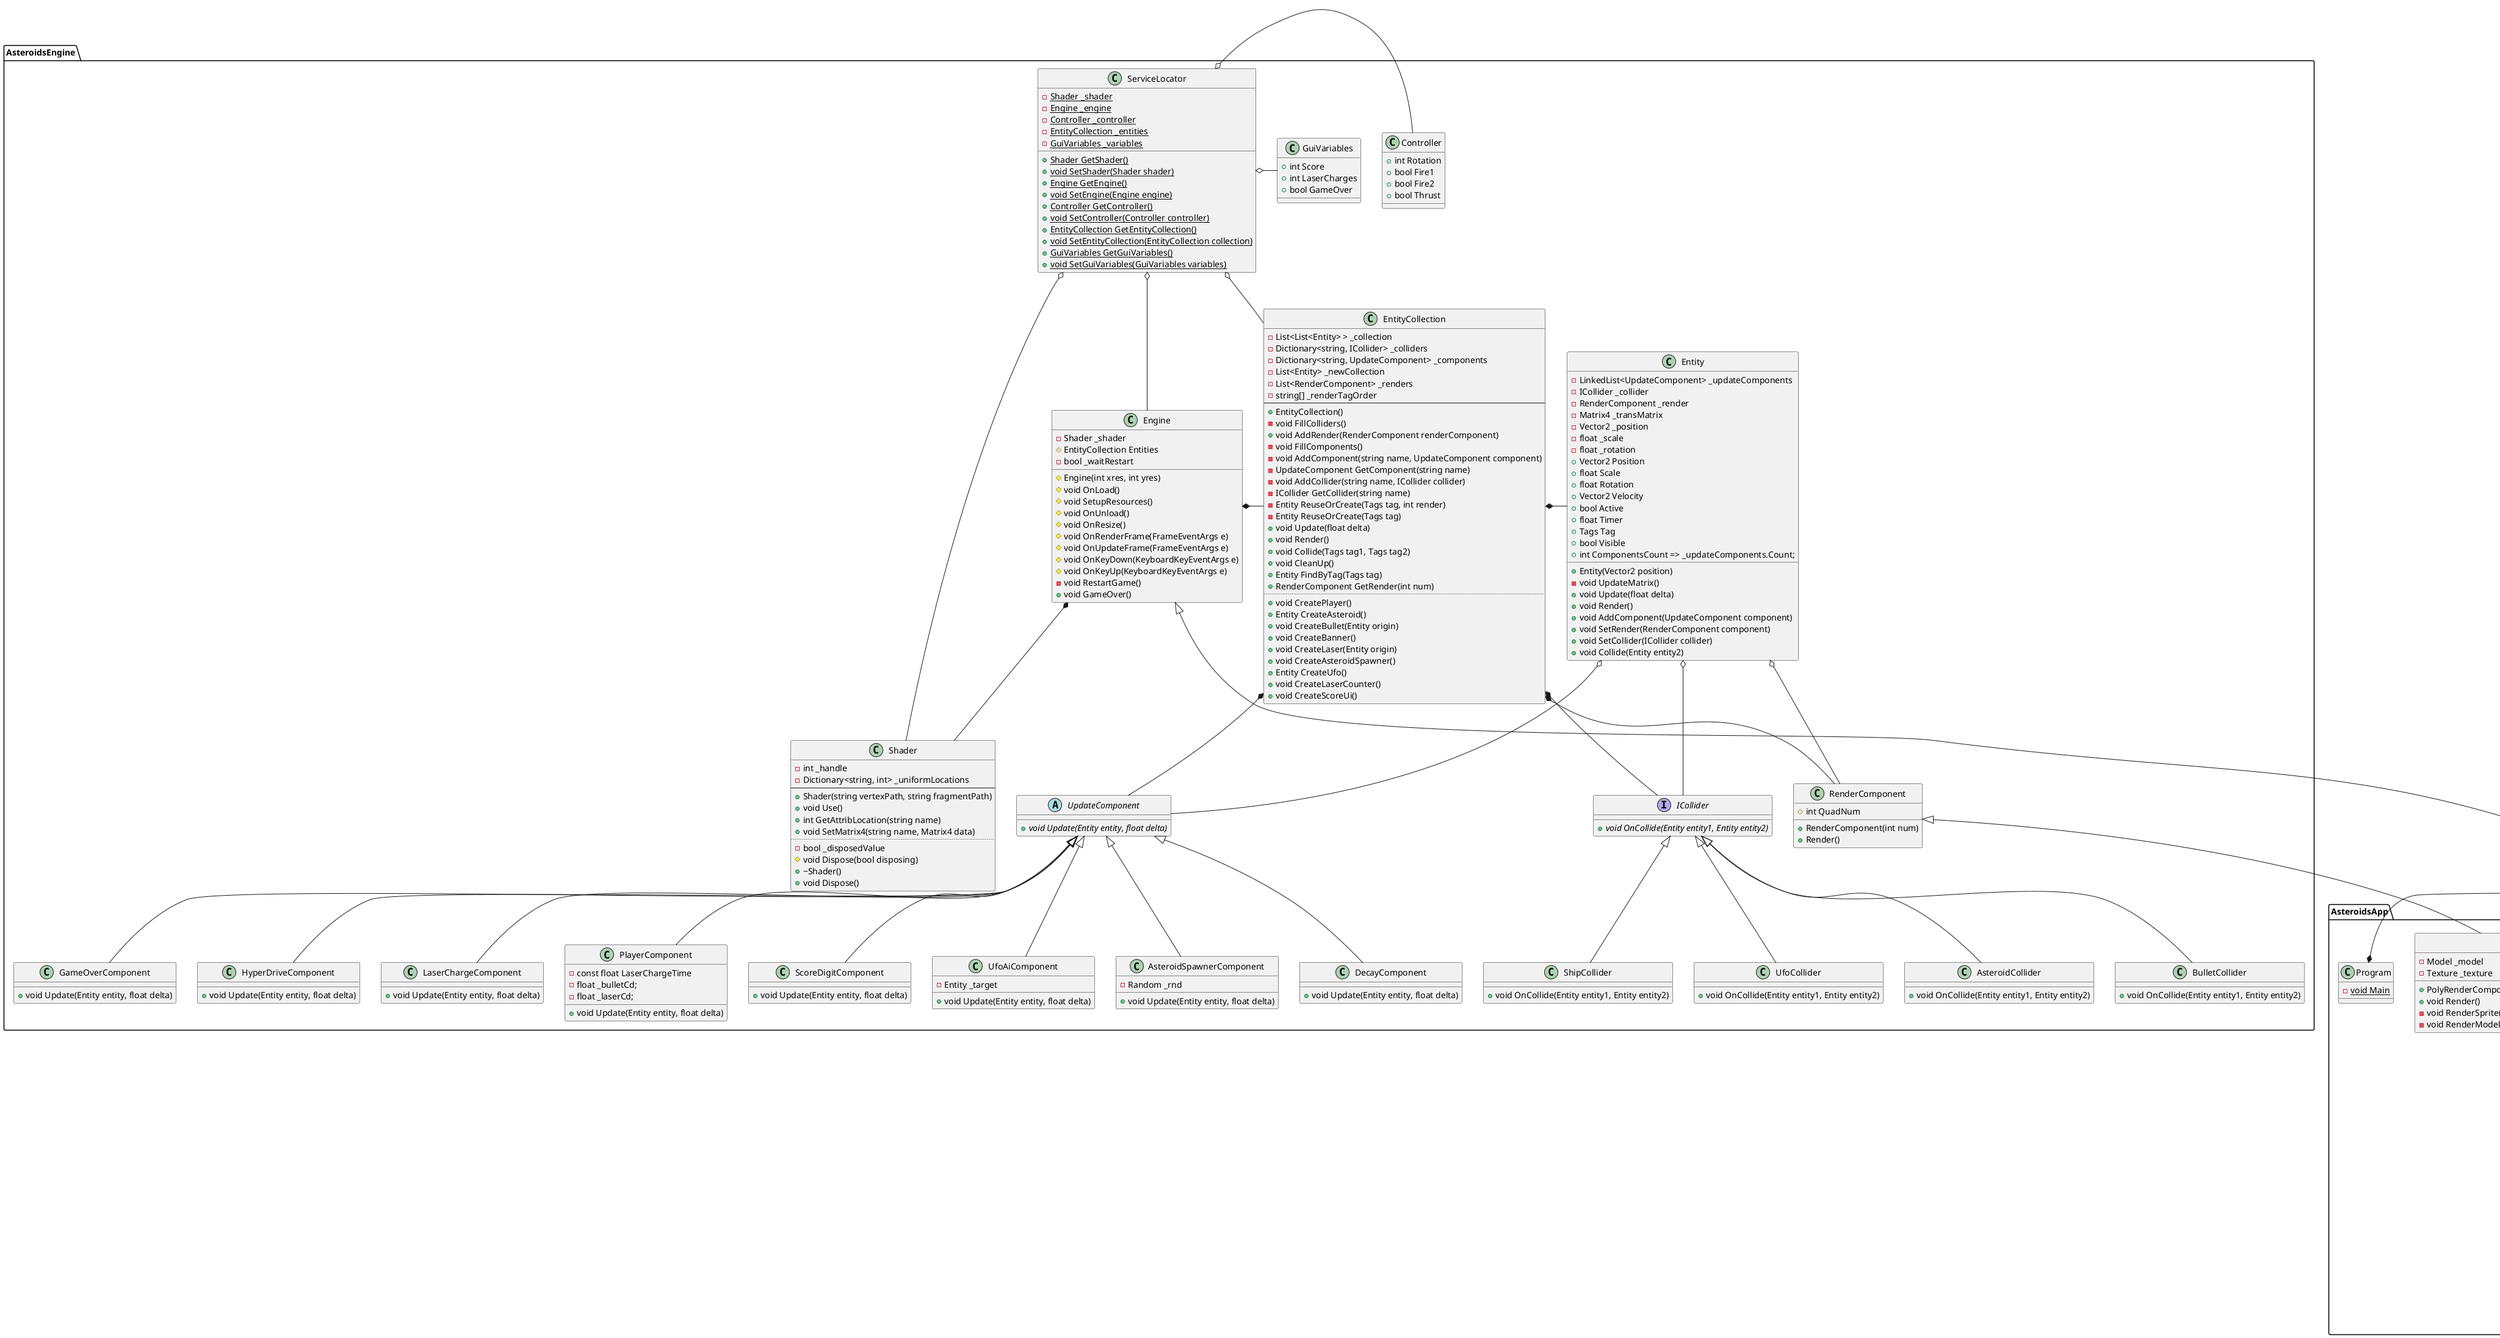 ﻿@startuml Class Diagram



package AsteroidsEngine{

    Class Engine{
        -Shader _shader
        #EntityCollection Entities
        -bool _waitRestart
        #Engine(int xres, int yres)
        #void OnLoad()
        #void SetupResources()
        #void OnUnload()
        #void OnResize()
        #void OnRenderFrame(FrameEventArgs e)
        #void OnUpdateFrame(FrameEventArgs e)
        #void OnKeyDown(KeyboardKeyEventArgs e)
        #void OnKeyUp(KeyboardKeyEventArgs e)
        -void RestartGame()
        +void GameOver()
    }
    
     class Entity{
        -LinkedList<UpdateComponent> _updateComponents
        -ICollider _collider
        -RenderComponent _render
        -Matrix4 _transMatrix
        -Vector2 _position
        -float _scale
        -float _rotation
        +Vector2 Position
        +float Scale
        +float Rotation
        +Vector2 Velocity
        +bool Active
        +float Timer
        +Tags Tag
        +bool Visible
        +int ComponentsCount => _updateComponents.Count;
        +Entity(Vector2 position)
        -void UpdateMatrix()
        +void Update(float delta)
        +void Render()
        +void AddComponent(UpdateComponent component)
        +void SetRender(RenderComponent component)
        +void SetCollider(ICollider collider)
        +void Collide(Entity entity2)
    }
    
    Class EntityCollection{
        -List<List<Entity> > _collection
        -Dictionary<string, ICollider> _colliders
        -Dictionary<string, UpdateComponent> _components
        -List<Entity> _newCollection
        -List<RenderComponent> _renders
        -string[] _renderTagOrder
        --
        +EntityCollection()
        -void FillColliders()
        +void AddRender(RenderComponent renderComponent)
        -void FillComponents()
        -void AddComponent(string name, UpdateComponent component)
        -UpdateComponent GetComponent(string name)
        -void AddCollider(string name, ICollider collider)
        -ICollider GetCollider(string name)
        -Entity ReuseOrCreate(Tags tag, int render)
        -Entity ReuseOrCreate(Tags tag)
        +void Update(float delta)
        +void Render()
        +void Collide(Tags tag1, Tags tag2)
        +void CleanUp()
        +Entity FindByTag(Tags tag)
        +RenderComponent GetRender(int num)
        ..
        +void CreatePlayer()
        +Entity CreateAsteroid()
        +void CreateBullet(Entity origin)
        +void CreateBanner()
        +void CreateLaser(Entity origin)
        +void CreateAsteroidSpawner()
        +Entity CreateUfo()
        +void CreateLaserCounter()
        +void CreateScoreUi()
    }
    
    Class GuiVariables{
        +int Score
        +int LaserCharges
        +bool GameOver
    }
    
    class RenderComponent{
        #int QuadNum
        +RenderComponent(int num)
        +Render()
    }
    
    class ServiceLocator{
        -{static} Shader _shader
        -{static} Engine _engine
        -{static} Controller _controller
        -{static} EntityCollection _entities
        -{static} GuiVariables _variables
        +{static} Shader GetShader()
        +{static} void SetShader(Shader shader)
        +{static} Engine GetEngine()
        +{static} void SetEngine(Engine engine)
        +{static} Controller GetController()
        +{static} void SetController(Controller controller)
        +{static} EntityCollection GetEntityCollection()
        +{static} void SetEntityCollection(EntityCollection collection)
        +{static} GuiVariables GetGuiVariables()
        +{static} void SetGuiVariables(GuiVariables variables)
    }
    
    class Controller{
        +int Rotation
        +bool Fire1
        +bool Fire2
        +bool Thrust
    }
    
    class Shader{
        -int _handle
        -Dictionary<string, int> _uniformLocations
        --
        +Shader(string vertexPath, string fragmentPath)
        +void Use()
        +int GetAttribLocation(string name)
        +void SetMatrix4(string name, Matrix4 data)
        ..
        -bool _disposedValue
        #void Dispose(bool disposing)
        +~Shader()
        +void Dispose()
    }
    
    abstract class UpdateComponent{
        +{abstract}void Update(Entity entity, float delta)
    }
    
    class AsteroidSpawnerComponent{
        -Random _rnd
        +void Update(Entity entity, float delta)
    }
    
    class DecayComponent{
        +void Update(Entity entity, float delta)
    }
    
    class GameOverComponent{
        +void Update(Entity entity, float delta)
    }
    
    class HyperDriveComponent{
        +void Update(Entity entity, float delta)
    }
    
    class LaserChargeComponent{
        +void Update(Entity entity, float delta)
    }
    
    class PlayerComponent{
        -const float LaserChargeTime
        -float _bulletCd;
        -float _laserCd;
        +void Update(Entity entity, float delta)
    }
    
    class ScoreDigitComponent{
        +void Update(Entity entity, float delta)
    }
    
    class UfoAiComponent{
        -Entity _target
        +void Update(Entity entity, float delta)
    }
    
    UpdateComponent <|-- AsteroidSpawnerComponent
    UpdateComponent <|-- DecayComponent
    UpdateComponent <|-- GameOverComponent
    UpdateComponent <|-- HyperDriveComponent
    UpdateComponent <|-- LaserChargeComponent
    UpdateComponent <|-- PlayerComponent
    UpdateComponent <|-- ScoreDigitComponent
    UpdateComponent <|-- UfoAiComponent
    
    EntityCollection *- Entity
    EntityCollection *-- ICollider
    EntityCollection *-- RenderComponent
    EntityCollection *-- UpdateComponent
    
    Engine *- EntityCollection
    Engine *-- Shader
    
    Entity o-- ICollider
    Entity o- UpdateComponent
    Entity o- RenderComponent
    
    ServiceLocator o-- Engine
    ServiceLocator o- GuiVariables
    ServiceLocator o- EntityCollection
    ServiceLocator o- Controller
    ServiceLocator o- Shader
    
    
    
    Interface ICollider{
        {abstract}+void OnCollide(Entity entity1, Entity entity2)
    }
    
    
    
    ICollider <|-- AsteroidCollider
    ICollider <|-- BulletCollider
    ICollider <|-- ShipCollider
    ICollider <|-- UfoCollider
    
    class AsteroidCollider{
        +void OnCollide(Entity entity1, Entity entity2)
    }
    
    class BulletCollider{
        +void OnCollide(Entity entity1, Entity entity2)
    }
    
    class ShipCollider{
        +void OnCollide(Entity entity1, Entity entity2)
    }
    
    class UfoCollider{
        +void OnCollide(Entity entity1, Entity entity2)
    }
}

package AsteroidsApp{
    class PolyEngine{
        -Model _model
        -Texture _texture
        +bool SpriteMode
        #SetupResources()
        #void OnKeyDown(KeyboardKeyEventArgs e)
        -void SwitchMode()
        #void OnUnload(EventArgs e)       
    }
    
    class PolyRenderComponent{
        -Model _model
        -Texture _texture
        +PolyRenderComponent(int quadNum, Model model, Texture texture)
        +void Render()
        -void RenderSprite()
        -void RenderModel()
    }
    
    class Texture{
        -int _handle
        -List<string> _names
        #string Path
        -bool _disposedValue
        #int ElementBufferObject
        #uint[] Indices
        #int VertexArrayObject
        #int VertexBufferObject
        #float[] Vertices
        +Texture(string path)
        +int Length()
        +void GenIndices()
        +void InitBuffers()
        +void Use(TextureUnit unit)
        +void RenderQuad(string name)
        +void RenderQuad(int num)
        #void Dispose(bool disposing)
        +void Dispose()
        +~Texture()
    }
    
    class Model{
        +int[] _begin
        +int[] _lengths
        +Model(string path)
        +void GenIndices()
        +void RenderModel(int num)
    }
    
    class Program{
        -{static}void Main
    }
    
    Engine <|- PolyEngine
    RenderComponent <|-- PolyRenderComponent
    Texture <|- Model
    
    Program *- PolyEngine
    
    PolyEngine *-- Texture
    PolyEngine *- Model

    PolyRenderComponent o- Texture
    PolyRenderComponent o-- Model
}
@enduml